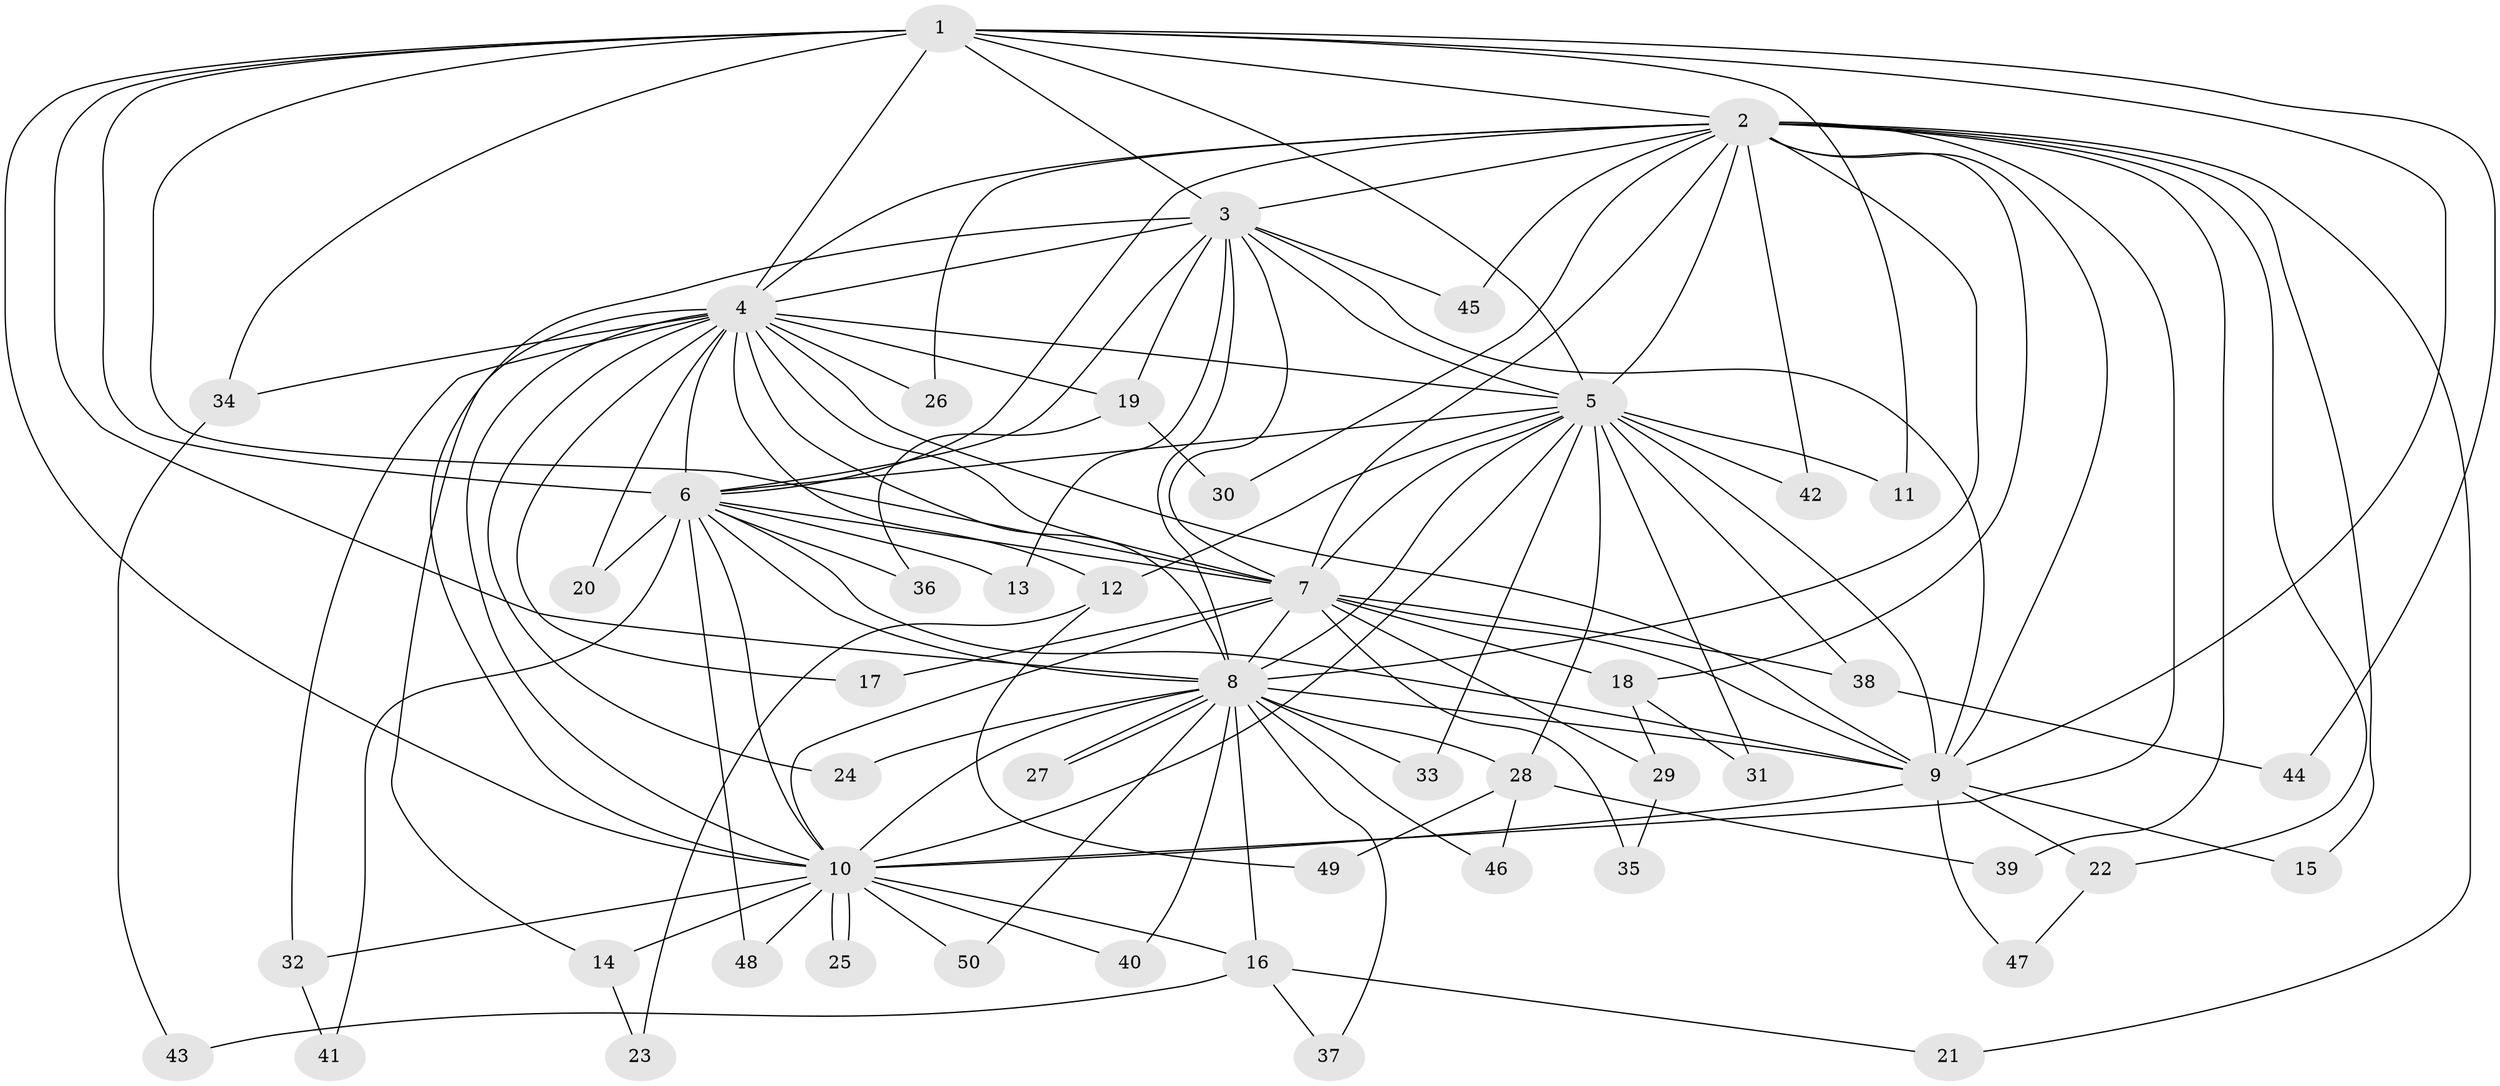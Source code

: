 // coarse degree distribution, {14: 0.06666666666666667, 2: 0.13333333333333333, 3: 0.13333333333333333, 1: 0.6666666666666666}
// Generated by graph-tools (version 1.1) at 2025/17/03/04/25 18:17:19]
// undirected, 50 vertices, 125 edges
graph export_dot {
graph [start="1"]
  node [color=gray90,style=filled];
  1;
  2;
  3;
  4;
  5;
  6;
  7;
  8;
  9;
  10;
  11;
  12;
  13;
  14;
  15;
  16;
  17;
  18;
  19;
  20;
  21;
  22;
  23;
  24;
  25;
  26;
  27;
  28;
  29;
  30;
  31;
  32;
  33;
  34;
  35;
  36;
  37;
  38;
  39;
  40;
  41;
  42;
  43;
  44;
  45;
  46;
  47;
  48;
  49;
  50;
  1 -- 2;
  1 -- 3;
  1 -- 4;
  1 -- 5;
  1 -- 6;
  1 -- 7;
  1 -- 8;
  1 -- 9;
  1 -- 10;
  1 -- 11;
  1 -- 34;
  1 -- 44;
  2 -- 3;
  2 -- 4;
  2 -- 5;
  2 -- 6;
  2 -- 7;
  2 -- 8;
  2 -- 9;
  2 -- 10;
  2 -- 15;
  2 -- 18;
  2 -- 21;
  2 -- 22;
  2 -- 26;
  2 -- 30;
  2 -- 39;
  2 -- 42;
  2 -- 45;
  3 -- 4;
  3 -- 5;
  3 -- 6;
  3 -- 7;
  3 -- 8;
  3 -- 9;
  3 -- 10;
  3 -- 13;
  3 -- 19;
  3 -- 45;
  4 -- 5;
  4 -- 6;
  4 -- 7;
  4 -- 8;
  4 -- 9;
  4 -- 10;
  4 -- 12;
  4 -- 14;
  4 -- 17;
  4 -- 19;
  4 -- 20;
  4 -- 24;
  4 -- 26;
  4 -- 32;
  4 -- 34;
  5 -- 6;
  5 -- 7;
  5 -- 8;
  5 -- 9;
  5 -- 10;
  5 -- 11;
  5 -- 12;
  5 -- 28;
  5 -- 31;
  5 -- 33;
  5 -- 38;
  5 -- 42;
  6 -- 7;
  6 -- 8;
  6 -- 9;
  6 -- 10;
  6 -- 13;
  6 -- 20;
  6 -- 36;
  6 -- 41;
  6 -- 48;
  7 -- 8;
  7 -- 9;
  7 -- 10;
  7 -- 17;
  7 -- 18;
  7 -- 29;
  7 -- 35;
  7 -- 38;
  8 -- 9;
  8 -- 10;
  8 -- 16;
  8 -- 24;
  8 -- 27;
  8 -- 27;
  8 -- 28;
  8 -- 33;
  8 -- 37;
  8 -- 40;
  8 -- 46;
  8 -- 50;
  9 -- 10;
  9 -- 15;
  9 -- 22;
  9 -- 47;
  10 -- 14;
  10 -- 16;
  10 -- 25;
  10 -- 25;
  10 -- 32;
  10 -- 40;
  10 -- 48;
  10 -- 50;
  12 -- 23;
  12 -- 49;
  14 -- 23;
  16 -- 21;
  16 -- 37;
  16 -- 43;
  18 -- 29;
  18 -- 31;
  19 -- 30;
  19 -- 36;
  22 -- 47;
  28 -- 39;
  28 -- 46;
  28 -- 49;
  29 -- 35;
  32 -- 41;
  34 -- 43;
  38 -- 44;
}
